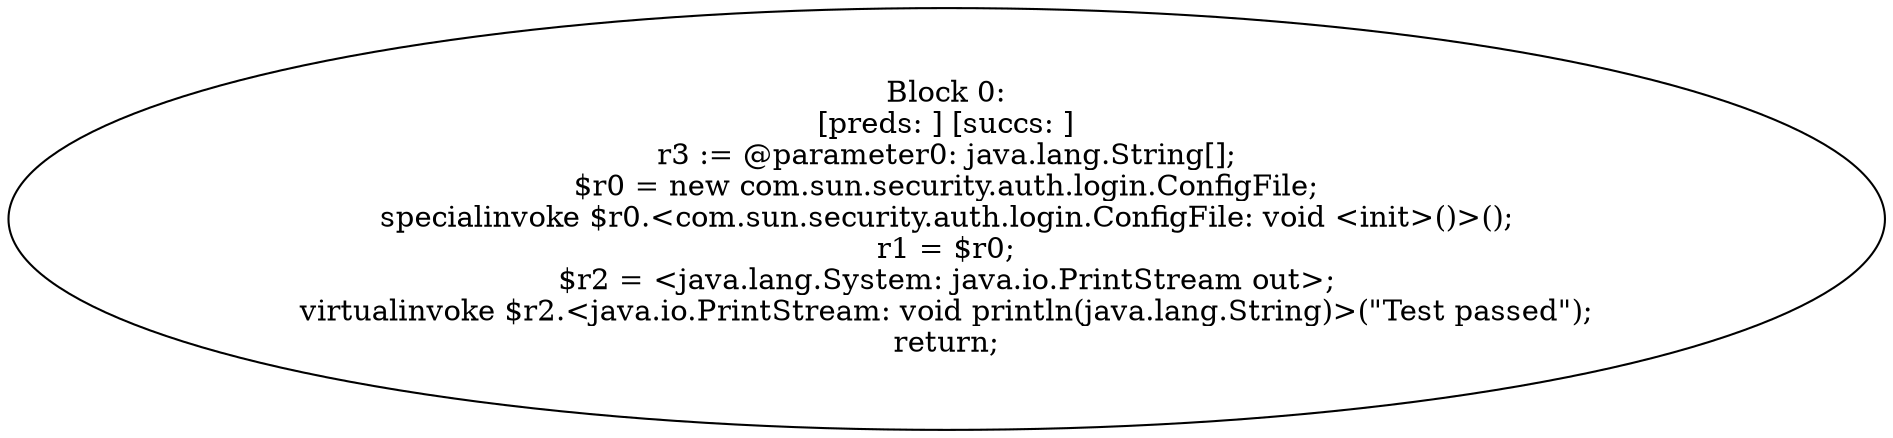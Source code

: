 digraph "unitGraph" {
    "Block 0:
[preds: ] [succs: ]
r3 := @parameter0: java.lang.String[];
$r0 = new com.sun.security.auth.login.ConfigFile;
specialinvoke $r0.<com.sun.security.auth.login.ConfigFile: void <init>()>();
r1 = $r0;
$r2 = <java.lang.System: java.io.PrintStream out>;
virtualinvoke $r2.<java.io.PrintStream: void println(java.lang.String)>(\"Test passed\");
return;
"
}

